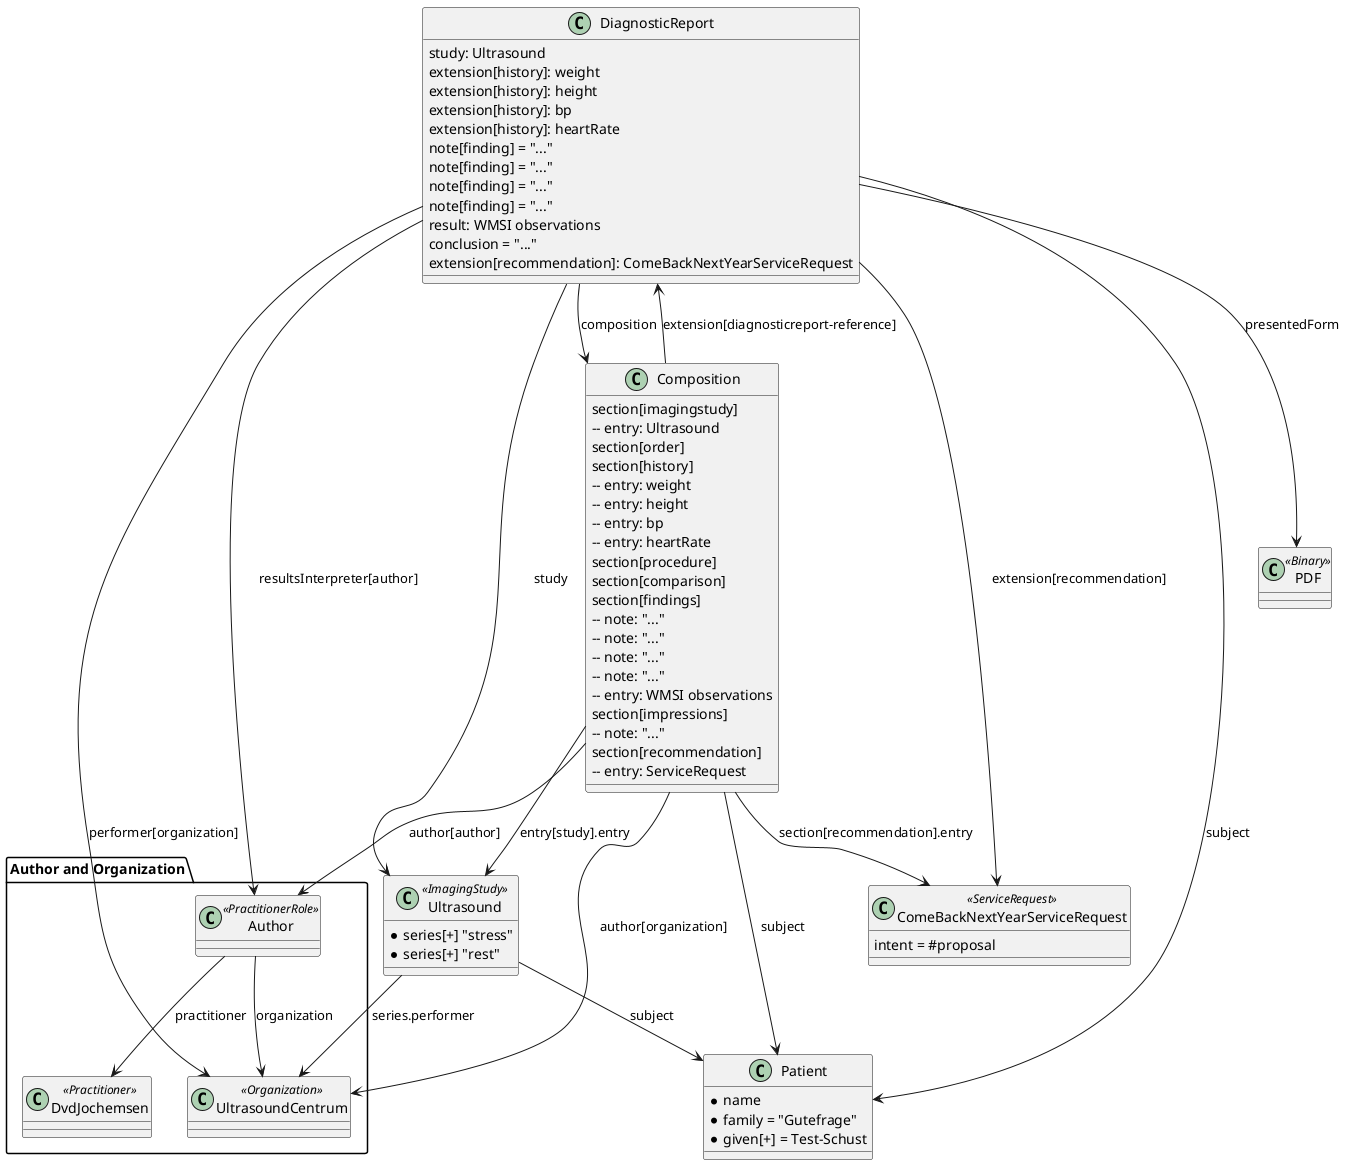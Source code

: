 @startuml
    
    package "Author and Organization" {
        class Author <<PractitionerRole>>
        class UltrasoundCentrum <<Organization>>
        class DvdJochemsen <<Practitioner>>
    }

    Author --> UltrasoundCentrum: organization
    Author --> DvdJochemsen: practitioner

    DiagnosticReport --> Composition: composition
    DiagnosticReport --> PDF: presentedForm
    DiagnosticReport --> Patient: subject
    DiagnosticReport --> Ultrasound: study
    DiagnosticReport --> Author: resultsInterpreter[author]
    DiagnosticReport --> UltrasoundCentrum: performer[organization]
    DiagnosticReport --> ComeBackNextYearServiceRequest: extension[recommendation]
    

    Ultrasound --> Patient: subject
    Ultrasound --> UltrasoundCentrum: series.performer

    Composition --> Patient: subject
    Composition --> DiagnosticReport: extension[diagnosticreport-reference]
    Composition --> Author: author[author]
    Composition --> UltrasoundCentrum: author[organization]
    Composition --> Ultrasound : entry[study].entry
    Composition --> ComeBackNextYearServiceRequest: section[recommendation].entry
    

    class Patient{
        * name 
          * family = "Gutefrage"
          * given[+] = Test-Schust
    }
    class Ultrasound <<ImagingStudy>>  [[./ImagingStudy-ImagingStudStructuredReport.html]] {
        * series[+] "stress"
        * series[+] "rest"
    }
    
    class PDF <<Binary>>

    class Composition [[./Composition-CompositionStructured.html]] {
        section[imagingstudy]
        -- entry: Ultrasound
        section[order]
        section[history]
        -- entry: weight
        -- entry: height
        -- entry: bp
        -- entry: heartRate
        section[procedure]
        section[comparison]
        section[findings]
        -- note: "..."
        -- note: "..."
        -- note: "..."
        -- note: "..."
        -- entry: WMSI observations
        section[impressions]
        -- note: "..."
        section[recommendation]
        -- entry: ServiceRequest
    }

    class DiagnosticReport [[./DiagnosticReport-DiagnosticReportStructured.html]] {
        study: Ultrasound
        extension[history]: weight
        extension[history]: height
        extension[history]: bp
        extension[history]: heartRate
        note[finding] = "..."
        note[finding] = "..."
        note[finding] = "..."
        note[finding] = "..."
        result: WMSI observations
        conclusion = "..."
        extension[recommendation]: ComeBackNextYearServiceRequest
    }
    
    class ComeBackNextYearServiceRequest <<ServiceRequest>> [[./ServiceRequest-ComeBackNextYearServiceRequest.html]]{
        intent = #proposal
    }

@enduml